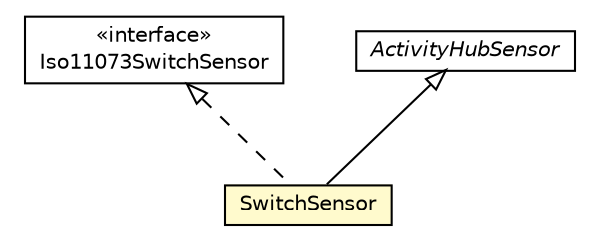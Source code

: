 #!/usr/local/bin/dot
#
# Class diagram 
# Generated by UMLGraph version R5_6-24-gf6e263 (http://www.umlgraph.org/)
#

digraph G {
	edge [fontname="Helvetica",fontsize=10,labelfontname="Helvetica",labelfontsize=10];
	node [fontname="Helvetica",fontsize=10,shape=plaintext];
	nodesep=0.25;
	ranksep=0.5;
	// org.universAAL.lddi.lib.activityhub.devicecategory.Iso11073SwitchSensor
	c308480 [label=<<table title="org.universAAL.lddi.lib.activityhub.devicecategory.Iso11073SwitchSensor" border="0" cellborder="1" cellspacing="0" cellpadding="2" port="p" href="../devicecategory/Iso11073SwitchSensor.html">
		<tr><td><table border="0" cellspacing="0" cellpadding="1">
<tr><td align="center" balign="center"> &#171;interface&#187; </td></tr>
<tr><td align="center" balign="center"> Iso11073SwitchSensor </td></tr>
		</table></td></tr>
		</table>>, URL="../devicecategory/Iso11073SwitchSensor.html", fontname="Helvetica", fontcolor="black", fontsize=10.0];
	// org.universAAL.lddi.lib.activityhub.devicemodel.SwitchSensor
	c308491 [label=<<table title="org.universAAL.lddi.lib.activityhub.devicemodel.SwitchSensor" border="0" cellborder="1" cellspacing="0" cellpadding="2" port="p" bgcolor="lemonChiffon" href="./SwitchSensor.html">
		<tr><td><table border="0" cellspacing="0" cellpadding="1">
<tr><td align="center" balign="center"> SwitchSensor </td></tr>
		</table></td></tr>
		</table>>, URL="./SwitchSensor.html", fontname="Helvetica", fontcolor="black", fontsize=10.0];
	// org.universAAL.lddi.lib.activityhub.devicemodel.ActivityHubSensor
	c308501 [label=<<table title="org.universAAL.lddi.lib.activityhub.devicemodel.ActivityHubSensor" border="0" cellborder="1" cellspacing="0" cellpadding="2" port="p" href="./ActivityHubSensor.html">
		<tr><td><table border="0" cellspacing="0" cellpadding="1">
<tr><td align="center" balign="center"><font face="Helvetica-Oblique"> ActivityHubSensor </font></td></tr>
		</table></td></tr>
		</table>>, URL="./ActivityHubSensor.html", fontname="Helvetica", fontcolor="black", fontsize=10.0];
	//org.universAAL.lddi.lib.activityhub.devicemodel.SwitchSensor extends org.universAAL.lddi.lib.activityhub.devicemodel.ActivityHubSensor
	c308501:p -> c308491:p [dir=back,arrowtail=empty];
	//org.universAAL.lddi.lib.activityhub.devicemodel.SwitchSensor implements org.universAAL.lddi.lib.activityhub.devicecategory.Iso11073SwitchSensor
	c308480:p -> c308491:p [dir=back,arrowtail=empty,style=dashed];
}

